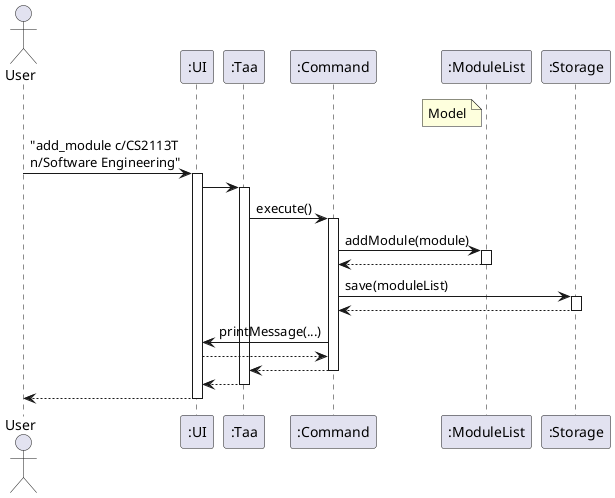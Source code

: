 @startuml

Actor User as user
Participant ":UI" as ui
Participant ":Taa" as taa
Participant ":Command" as command
Participant ":ModuleList" as modulelist
Participant ":Storage" as storage

note left of modulelist: Model

user -> ui : "add_module c/CS2113T\nn/Software Engineering"
activate ui

ui -> taa
activate taa

taa -> command : execute()
activate command

command -> modulelist : addModule(module)
activate modulelist

modulelist --> command
deactivate modulelist

command -> storage : save(moduleList)
activate storage

storage --> command
deactivate storage

command -> ui : printMessage(...)
ui --> command

command --> taa
deactivate command

taa --> ui
deactivate taa

ui --> user
deactivate ui

@enduml